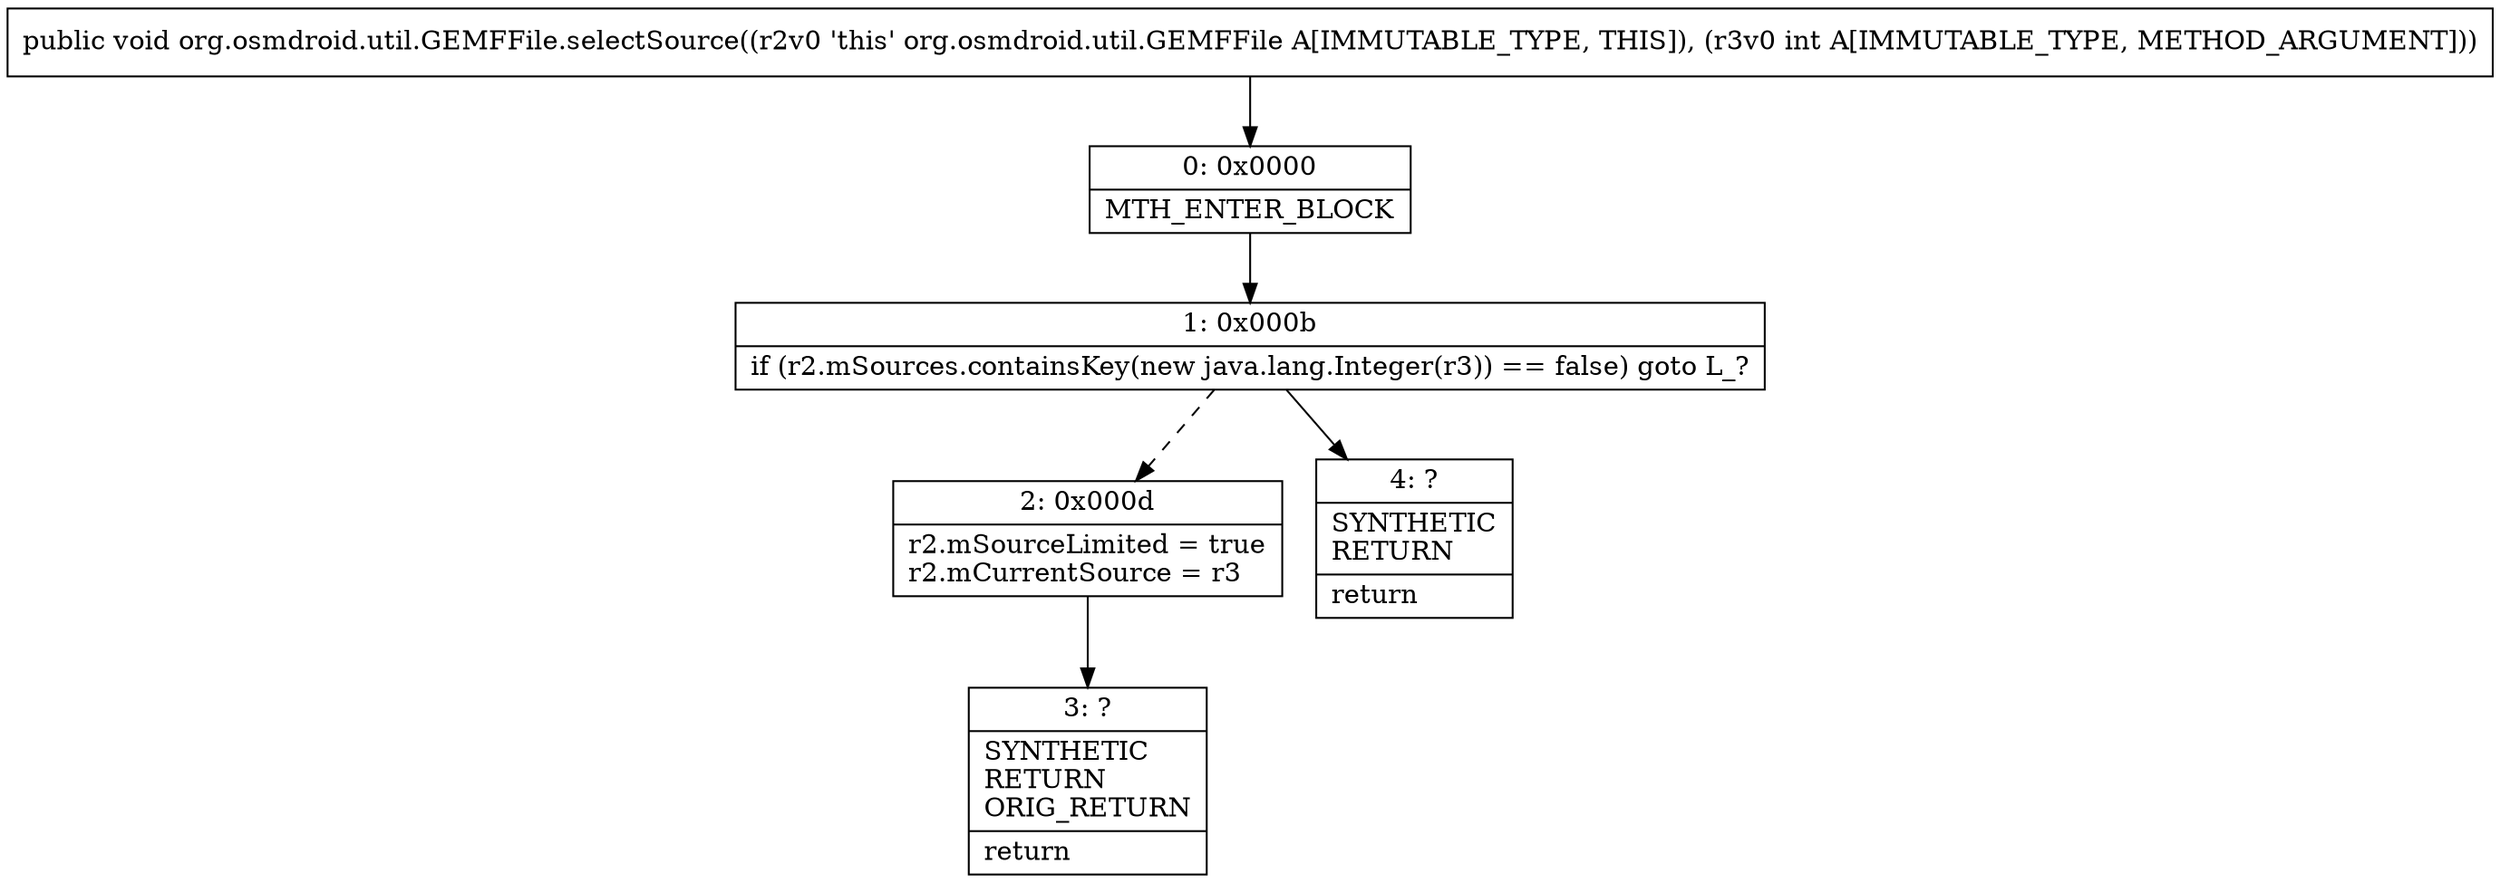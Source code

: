 digraph "CFG fororg.osmdroid.util.GEMFFile.selectSource(I)V" {
Node_0 [shape=record,label="{0\:\ 0x0000|MTH_ENTER_BLOCK\l}"];
Node_1 [shape=record,label="{1\:\ 0x000b|if (r2.mSources.containsKey(new java.lang.Integer(r3)) == false) goto L_?\l}"];
Node_2 [shape=record,label="{2\:\ 0x000d|r2.mSourceLimited = true\lr2.mCurrentSource = r3\l}"];
Node_3 [shape=record,label="{3\:\ ?|SYNTHETIC\lRETURN\lORIG_RETURN\l|return\l}"];
Node_4 [shape=record,label="{4\:\ ?|SYNTHETIC\lRETURN\l|return\l}"];
MethodNode[shape=record,label="{public void org.osmdroid.util.GEMFFile.selectSource((r2v0 'this' org.osmdroid.util.GEMFFile A[IMMUTABLE_TYPE, THIS]), (r3v0 int A[IMMUTABLE_TYPE, METHOD_ARGUMENT])) }"];
MethodNode -> Node_0;
Node_0 -> Node_1;
Node_1 -> Node_2[style=dashed];
Node_1 -> Node_4;
Node_2 -> Node_3;
}

